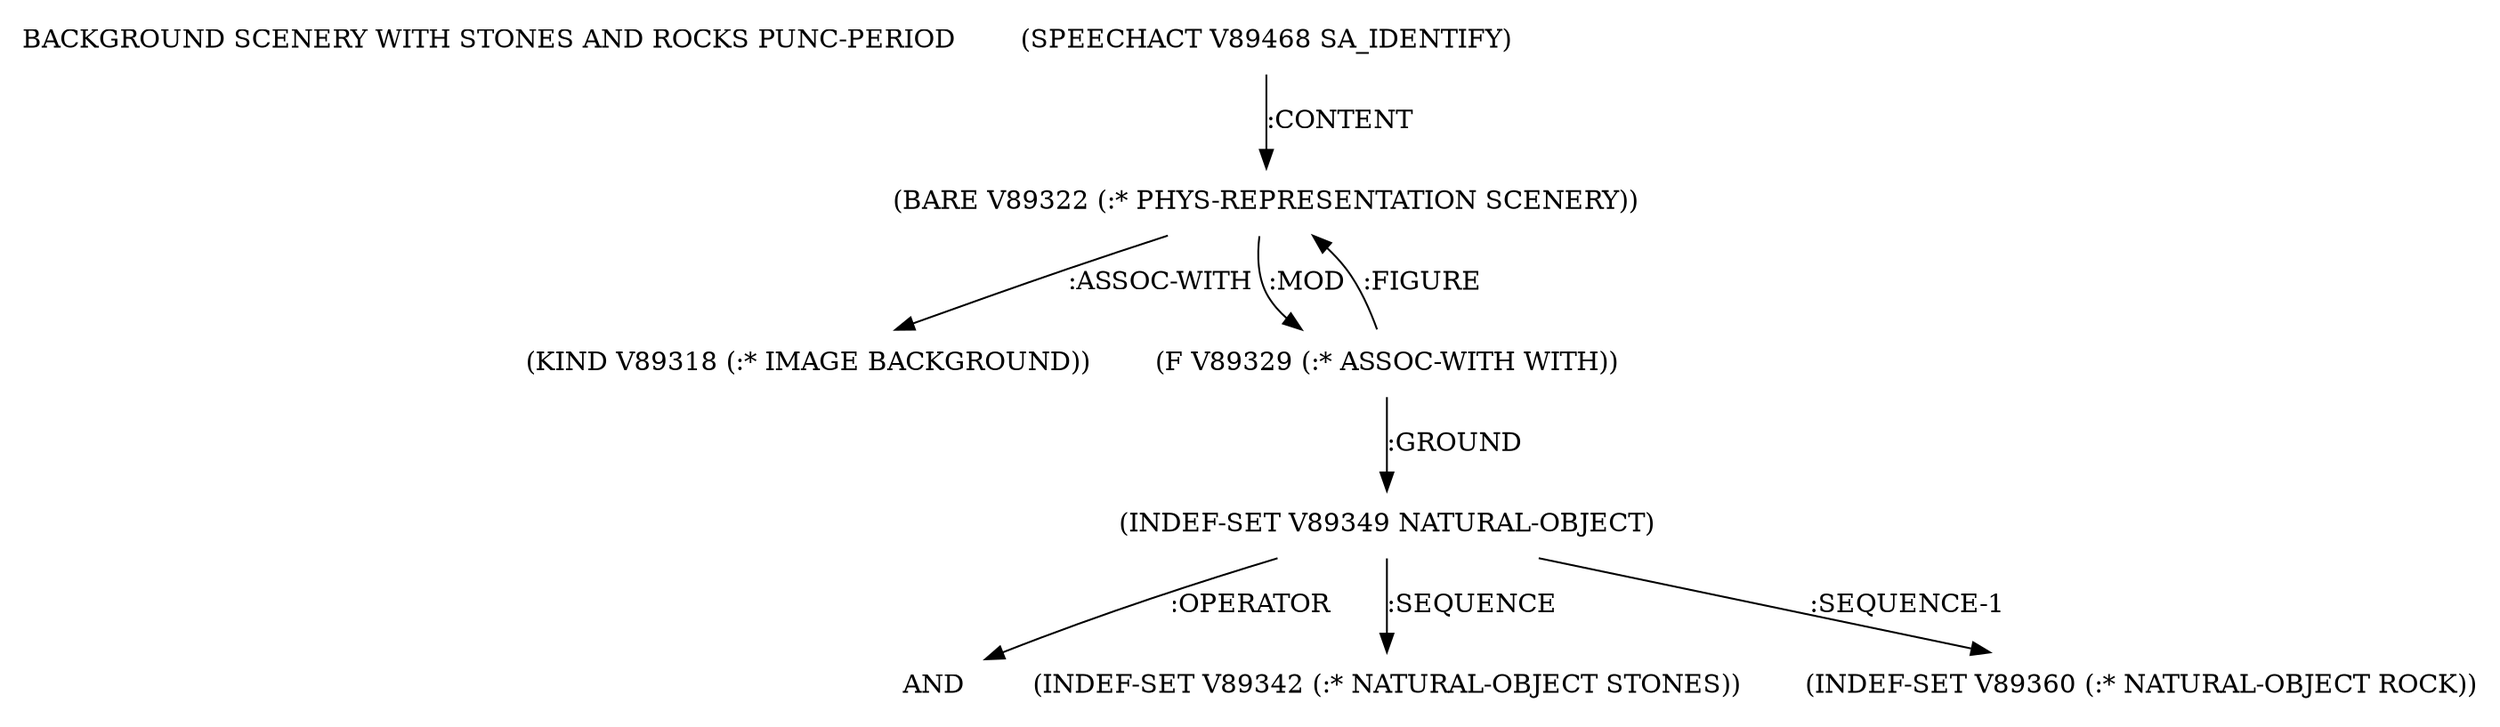 digraph Terms {
  node [shape=none]
  "BACKGROUND SCENERY WITH STONES AND ROCKS PUNC-PERIOD"
  "V89468" [label="(SPEECHACT V89468 SA_IDENTIFY)"]
  "V89468" -> "V89322" [label=":CONTENT"]
  "V89322" [label="(BARE V89322 (:* PHYS-REPRESENTATION SCENERY))"]
  "V89322" -> "V89318" [label=":ASSOC-WITH"]
  "V89322" -> "V89329" [label=":MOD"]
  "V89318" [label="(KIND V89318 (:* IMAGE BACKGROUND))"]
  "V89329" [label="(F V89329 (:* ASSOC-WITH WITH))"]
  "V89329" -> "V89349" [label=":GROUND"]
  "V89329" -> "V89322" [label=":FIGURE"]
  "V89349" [label="(INDEF-SET V89349 NATURAL-OBJECT)"]
  "V89349" -> "NT89688" [label=":OPERATOR"]
  "NT89688" [label="AND"]
  "V89349" -> "V89342" [label=":SEQUENCE"]
  "V89349" -> "V89360" [label=":SEQUENCE-1"]
  "V89342" [label="(INDEF-SET V89342 (:* NATURAL-OBJECT STONES))"]
  "V89360" [label="(INDEF-SET V89360 (:* NATURAL-OBJECT ROCK))"]
}
